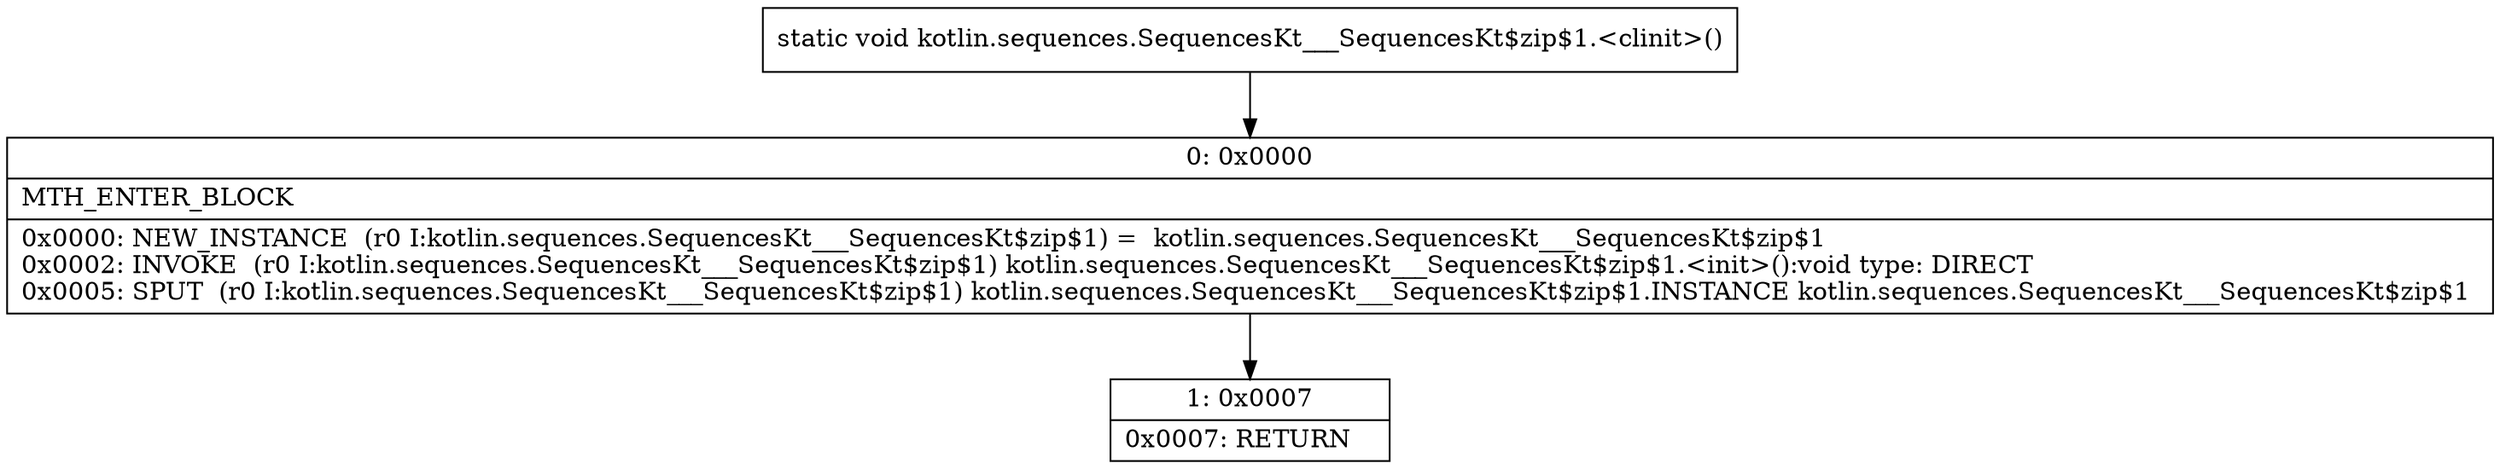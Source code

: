 digraph "CFG forkotlin.sequences.SequencesKt___SequencesKt$zip$1.\<clinit\>()V" {
Node_0 [shape=record,label="{0\:\ 0x0000|MTH_ENTER_BLOCK\l|0x0000: NEW_INSTANCE  (r0 I:kotlin.sequences.SequencesKt___SequencesKt$zip$1) =  kotlin.sequences.SequencesKt___SequencesKt$zip$1 \l0x0002: INVOKE  (r0 I:kotlin.sequences.SequencesKt___SequencesKt$zip$1) kotlin.sequences.SequencesKt___SequencesKt$zip$1.\<init\>():void type: DIRECT \l0x0005: SPUT  (r0 I:kotlin.sequences.SequencesKt___SequencesKt$zip$1) kotlin.sequences.SequencesKt___SequencesKt$zip$1.INSTANCE kotlin.sequences.SequencesKt___SequencesKt$zip$1 \l}"];
Node_1 [shape=record,label="{1\:\ 0x0007|0x0007: RETURN   \l}"];
MethodNode[shape=record,label="{static void kotlin.sequences.SequencesKt___SequencesKt$zip$1.\<clinit\>() }"];
MethodNode -> Node_0;
Node_0 -> Node_1;
}

